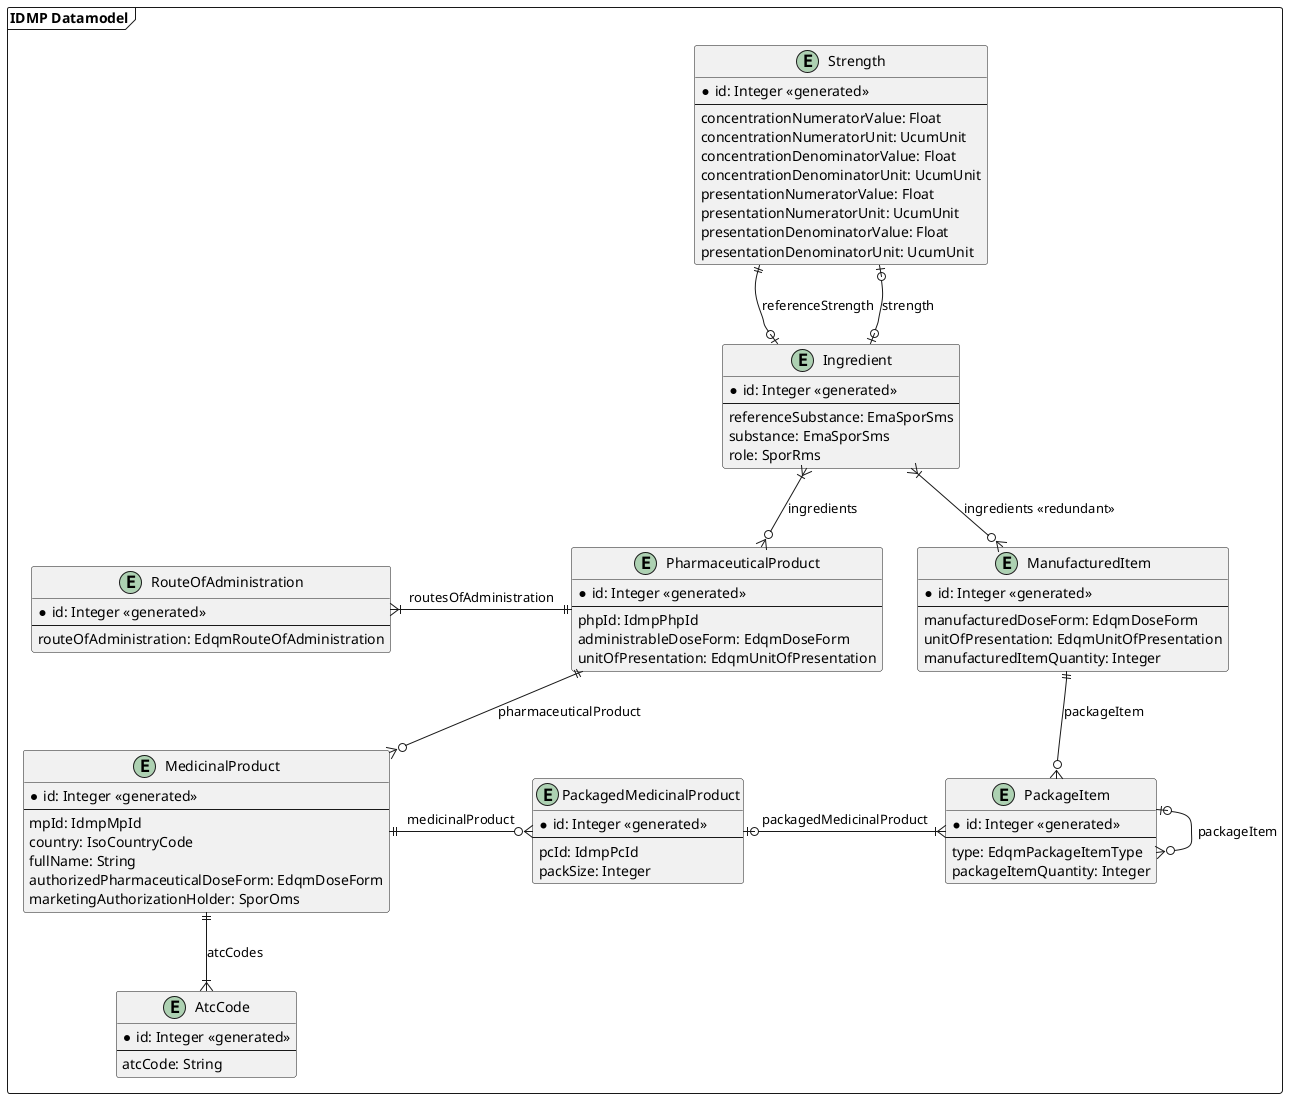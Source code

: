 @startuml
'https://plantuml.com/class-diagram

package "IDMP Datamodel" as idmpDatamodel <<frame>> {
    entity Strength {
        * id: Integer <<generated>>
        --
        concentrationNumeratorValue: Float
        concentrationNumeratorUnit: UcumUnit
        concentrationDenominatorValue: Float
        concentrationDenominatorUnit: UcumUnit
        presentationNumeratorValue: Float
        presentationNumeratorUnit: UcumUnit
        presentationDenominatorValue: Float
        presentationDenominatorUnit: UcumUnit
    }

    entity Ingredient {
        * id: Integer <<generated>>
        --
        referenceSubstance: EmaSporSms
        substance: EmaSporSms
        role: SporRms
    }

    together {
        entity RouteOfAdministration {
            * id: Integer <<generated>>
            --
            routeOfAdministration: EdqmRouteOfAdministration
        }

        entity PharmaceuticalProduct {
            * id: Integer <<generated>>
            --
            phpId: IdmpPhpId
            administrableDoseForm: EdqmDoseForm
            unitOfPresentation: EdqmUnitOfPresentation
        }
    }

    entity MedicinalProduct {
        * id: Integer <<generated>>
        --
        mpId: IdmpMpId
        country: IsoCountryCode
        fullName: String
        authorizedPharmaceuticalDoseForm: EdqmDoseForm
        marketingAuthorizationHolder: SporOms
    }

    entity AtcCode {
        * id: Integer <<generated>>
        --
        atcCode: String
    }

    entity PackagedMedicinalProduct {
        * id: Integer <<generated>>
        --
        pcId: IdmpPcId
        packSize: Integer
    }

    entity PackageItem {
        * id: Integer <<generated>>
        --
        type: EdqmPackageItemType
        packageItemQuantity: Integer
    }

    entity ManufacturedItem {
        * id: Integer <<generated>>
        --
        manufacturedDoseForm: EdqmDoseForm
        unitOfPresentation: EdqmUnitOfPresentation
        manufacturedItemQuantity: Integer
    }

    MedicinalProduct ||--|{ AtcCode : "atcCodes"

    Strength ||--o| Ingredient : "referenceStrength"
    Strength |o--o| Ingredient : "strength"

    Ingredient }|-o{ ManufacturedItem : "ingredients <<redundant>>"
    Ingredient }|--o{ PharmaceuticalProduct : "ingredients"

    RouteOfAdministration }|-r-|| PharmaceuticalProduct : "routesOfAdministration"
    PharmaceuticalProduct ||--o{ MedicinalProduct : "pharmaceuticalProduct"
    MedicinalProduct ||-o{ PackagedMedicinalProduct : "medicinalProduct"
    PackagedMedicinalProduct |o-|{ PackageItem : "packagedMedicinalProduct"
    PackageItem |o-o{ PackageItem : "packageItem"
    ManufacturedItem ||--o{ PackageItem : "packageItem"
}

@enduml